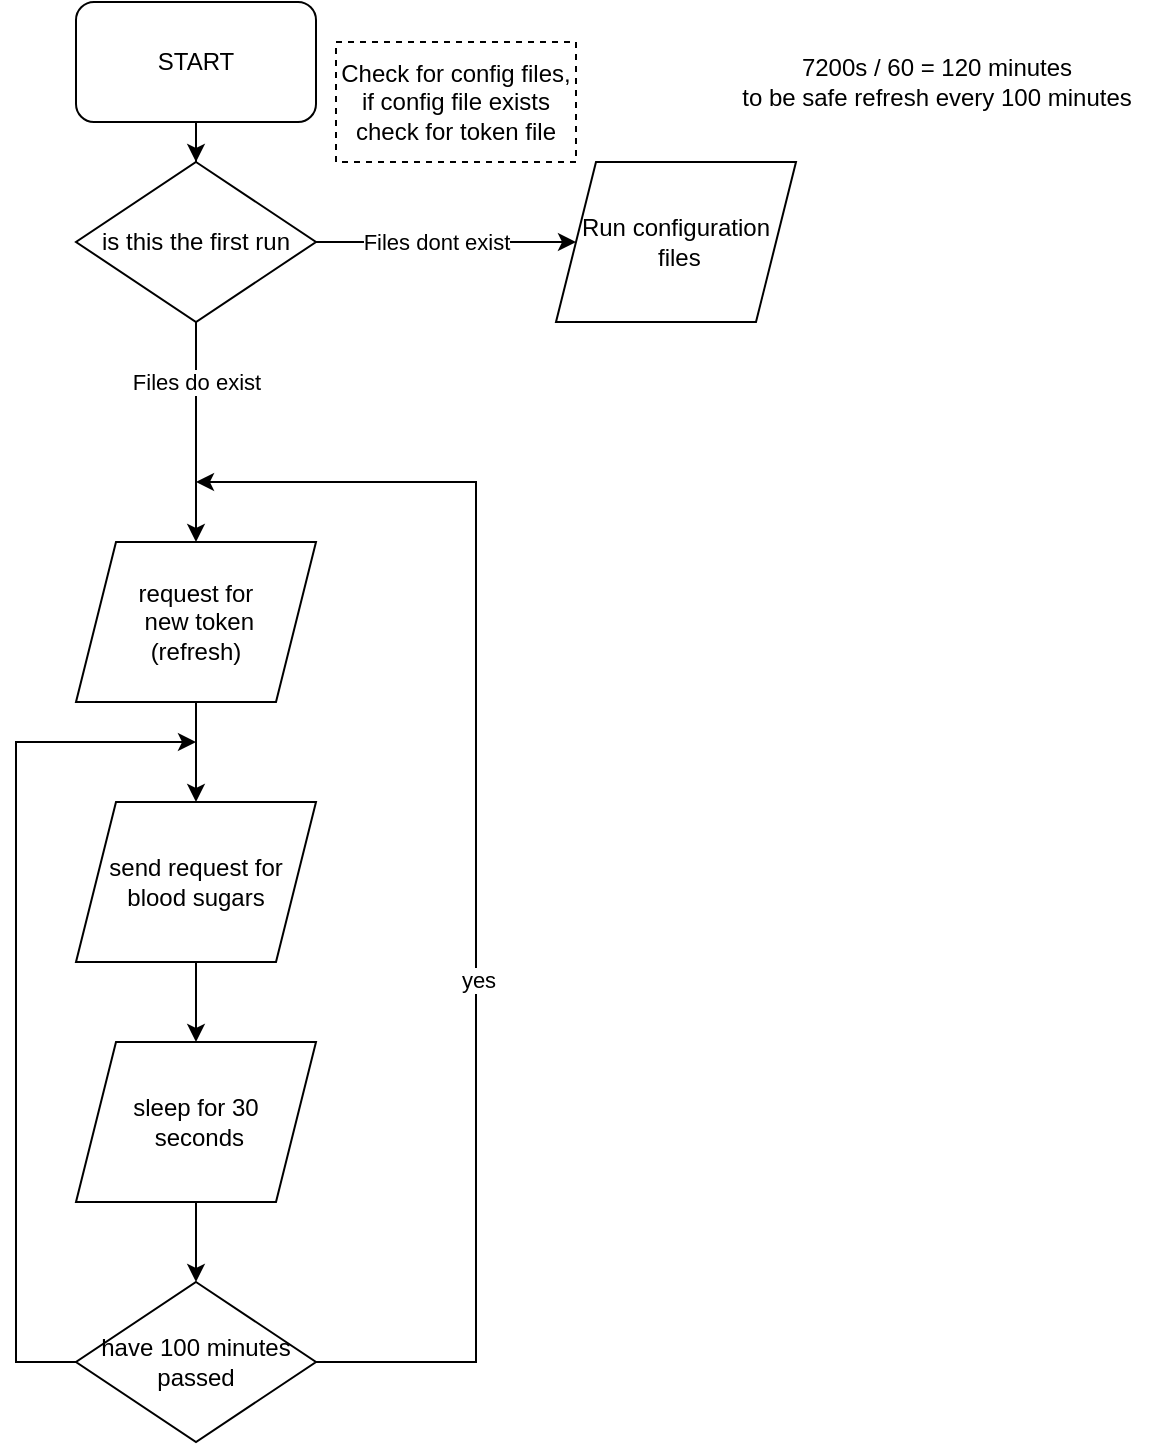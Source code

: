 <mxfile version="22.1.2" type="device">
  <diagram name="Page-1" id="n9SY20FyUc-10EcCOlEz">
    <mxGraphModel dx="989" dy="578" grid="1" gridSize="10" guides="1" tooltips="1" connect="1" arrows="1" fold="1" page="1" pageScale="1" pageWidth="850" pageHeight="1100" math="0" shadow="0">
      <root>
        <mxCell id="0" />
        <mxCell id="1" parent="0" />
        <mxCell id="ejaYfQmNFN1iIVQLN_tp-4" value="" style="edgeStyle=orthogonalEdgeStyle;rounded=0;orthogonalLoop=1;jettySize=auto;html=1;" edge="1" parent="1" source="ejaYfQmNFN1iIVQLN_tp-2" target="ejaYfQmNFN1iIVQLN_tp-3">
          <mxGeometry relative="1" as="geometry" />
        </mxCell>
        <mxCell id="ejaYfQmNFN1iIVQLN_tp-2" value="START" style="rounded=1;whiteSpace=wrap;html=1;" vertex="1" parent="1">
          <mxGeometry x="40" y="40" width="120" height="60" as="geometry" />
        </mxCell>
        <mxCell id="ejaYfQmNFN1iIVQLN_tp-7" value="" style="edgeStyle=orthogonalEdgeStyle;rounded=0;orthogonalLoop=1;jettySize=auto;html=1;" edge="1" parent="1" source="ejaYfQmNFN1iIVQLN_tp-3" target="ejaYfQmNFN1iIVQLN_tp-6">
          <mxGeometry relative="1" as="geometry" />
        </mxCell>
        <mxCell id="ejaYfQmNFN1iIVQLN_tp-12" value="Files dont exist" style="edgeLabel;html=1;align=center;verticalAlign=middle;resizable=0;points=[];" vertex="1" connectable="0" parent="ejaYfQmNFN1iIVQLN_tp-7">
          <mxGeometry x="-0.3" relative="1" as="geometry">
            <mxPoint x="14" as="offset" />
          </mxGeometry>
        </mxCell>
        <mxCell id="ejaYfQmNFN1iIVQLN_tp-10" value="" style="edgeStyle=orthogonalEdgeStyle;rounded=0;orthogonalLoop=1;jettySize=auto;html=1;" edge="1" parent="1" source="ejaYfQmNFN1iIVQLN_tp-3" target="ejaYfQmNFN1iIVQLN_tp-9">
          <mxGeometry relative="1" as="geometry" />
        </mxCell>
        <mxCell id="ejaYfQmNFN1iIVQLN_tp-13" value="Files do exist" style="edgeLabel;html=1;align=center;verticalAlign=middle;resizable=0;points=[];" vertex="1" connectable="0" parent="ejaYfQmNFN1iIVQLN_tp-10">
          <mxGeometry x="-0.06" y="-1" relative="1" as="geometry">
            <mxPoint x="1" y="-22" as="offset" />
          </mxGeometry>
        </mxCell>
        <mxCell id="ejaYfQmNFN1iIVQLN_tp-3" value="is this the first run" style="rhombus;whiteSpace=wrap;html=1;" vertex="1" parent="1">
          <mxGeometry x="40" y="120" width="120" height="80" as="geometry" />
        </mxCell>
        <mxCell id="ejaYfQmNFN1iIVQLN_tp-5" value="Check for config files, if config file exists check for token file" style="rounded=0;whiteSpace=wrap;html=1;dashed=1;" vertex="1" parent="1">
          <mxGeometry x="170" y="60" width="120" height="60" as="geometry" />
        </mxCell>
        <mxCell id="ejaYfQmNFN1iIVQLN_tp-6" value="Run configuration&lt;br&gt;&amp;nbsp;files" style="shape=parallelogram;perimeter=parallelogramPerimeter;whiteSpace=wrap;html=1;fixedSize=1;" vertex="1" parent="1">
          <mxGeometry x="280" y="120" width="120" height="80" as="geometry" />
        </mxCell>
        <mxCell id="ejaYfQmNFN1iIVQLN_tp-16" value="" style="edgeStyle=orthogonalEdgeStyle;rounded=0;orthogonalLoop=1;jettySize=auto;html=1;" edge="1" parent="1" source="ejaYfQmNFN1iIVQLN_tp-9" target="ejaYfQmNFN1iIVQLN_tp-15">
          <mxGeometry relative="1" as="geometry" />
        </mxCell>
        <mxCell id="ejaYfQmNFN1iIVQLN_tp-9" value="request for&lt;br&gt;&amp;nbsp;new token&lt;br&gt;(refresh)" style="shape=parallelogram;perimeter=parallelogramPerimeter;whiteSpace=wrap;html=1;fixedSize=1;" vertex="1" parent="1">
          <mxGeometry x="40" y="310" width="120" height="80" as="geometry" />
        </mxCell>
        <mxCell id="ejaYfQmNFN1iIVQLN_tp-14" value="7200s / 60 = 120 minutes&lt;br&gt;to be safe refresh every 100 minutes&lt;br&gt;" style="text;html=1;align=center;verticalAlign=middle;resizable=0;points=[];autosize=1;strokeColor=none;fillColor=none;" vertex="1" parent="1">
          <mxGeometry x="360" y="60" width="220" height="40" as="geometry" />
        </mxCell>
        <mxCell id="ejaYfQmNFN1iIVQLN_tp-19" value="" style="edgeStyle=orthogonalEdgeStyle;rounded=0;orthogonalLoop=1;jettySize=auto;html=1;" edge="1" parent="1" source="ejaYfQmNFN1iIVQLN_tp-15" target="ejaYfQmNFN1iIVQLN_tp-18">
          <mxGeometry relative="1" as="geometry" />
        </mxCell>
        <mxCell id="ejaYfQmNFN1iIVQLN_tp-15" value="send request for blood sugars" style="shape=parallelogram;perimeter=parallelogramPerimeter;whiteSpace=wrap;html=1;fixedSize=1;" vertex="1" parent="1">
          <mxGeometry x="40" y="440" width="120" height="80" as="geometry" />
        </mxCell>
        <mxCell id="ejaYfQmNFN1iIVQLN_tp-17" value="have 100 minutes passed" style="rhombus;whiteSpace=wrap;html=1;" vertex="1" parent="1">
          <mxGeometry x="40" y="680" width="120" height="80" as="geometry" />
        </mxCell>
        <mxCell id="ejaYfQmNFN1iIVQLN_tp-20" value="" style="edgeStyle=orthogonalEdgeStyle;rounded=0;orthogonalLoop=1;jettySize=auto;html=1;" edge="1" parent="1" source="ejaYfQmNFN1iIVQLN_tp-18" target="ejaYfQmNFN1iIVQLN_tp-17">
          <mxGeometry relative="1" as="geometry" />
        </mxCell>
        <mxCell id="ejaYfQmNFN1iIVQLN_tp-18" value="sleep for 30&lt;br&gt;&amp;nbsp;seconds" style="shape=parallelogram;perimeter=parallelogramPerimeter;whiteSpace=wrap;html=1;fixedSize=1;" vertex="1" parent="1">
          <mxGeometry x="40" y="560" width="120" height="80" as="geometry" />
        </mxCell>
        <mxCell id="ejaYfQmNFN1iIVQLN_tp-21" value="" style="endArrow=classic;html=1;rounded=0;exitX=1;exitY=0.5;exitDx=0;exitDy=0;" edge="1" parent="1" source="ejaYfQmNFN1iIVQLN_tp-17">
          <mxGeometry width="50" height="50" relative="1" as="geometry">
            <mxPoint x="270" y="720" as="sourcePoint" />
            <mxPoint x="100" y="280" as="targetPoint" />
            <Array as="points">
              <mxPoint x="240" y="720" />
              <mxPoint x="240" y="280" />
            </Array>
          </mxGeometry>
        </mxCell>
        <mxCell id="ejaYfQmNFN1iIVQLN_tp-22" value="yes" style="edgeLabel;html=1;align=center;verticalAlign=middle;resizable=0;points=[];" vertex="1" connectable="0" parent="ejaYfQmNFN1iIVQLN_tp-21">
          <mxGeometry x="-0.177" y="-1" relative="1" as="geometry">
            <mxPoint as="offset" />
          </mxGeometry>
        </mxCell>
        <mxCell id="ejaYfQmNFN1iIVQLN_tp-23" value="" style="endArrow=classic;html=1;rounded=0;exitX=0;exitY=0.5;exitDx=0;exitDy=0;" edge="1" parent="1" source="ejaYfQmNFN1iIVQLN_tp-17">
          <mxGeometry width="50" height="50" relative="1" as="geometry">
            <mxPoint x="110" y="810" as="sourcePoint" />
            <mxPoint x="100" y="410" as="targetPoint" />
            <Array as="points">
              <mxPoint x="10" y="720" />
              <mxPoint x="10" y="410" />
            </Array>
          </mxGeometry>
        </mxCell>
      </root>
    </mxGraphModel>
  </diagram>
</mxfile>
